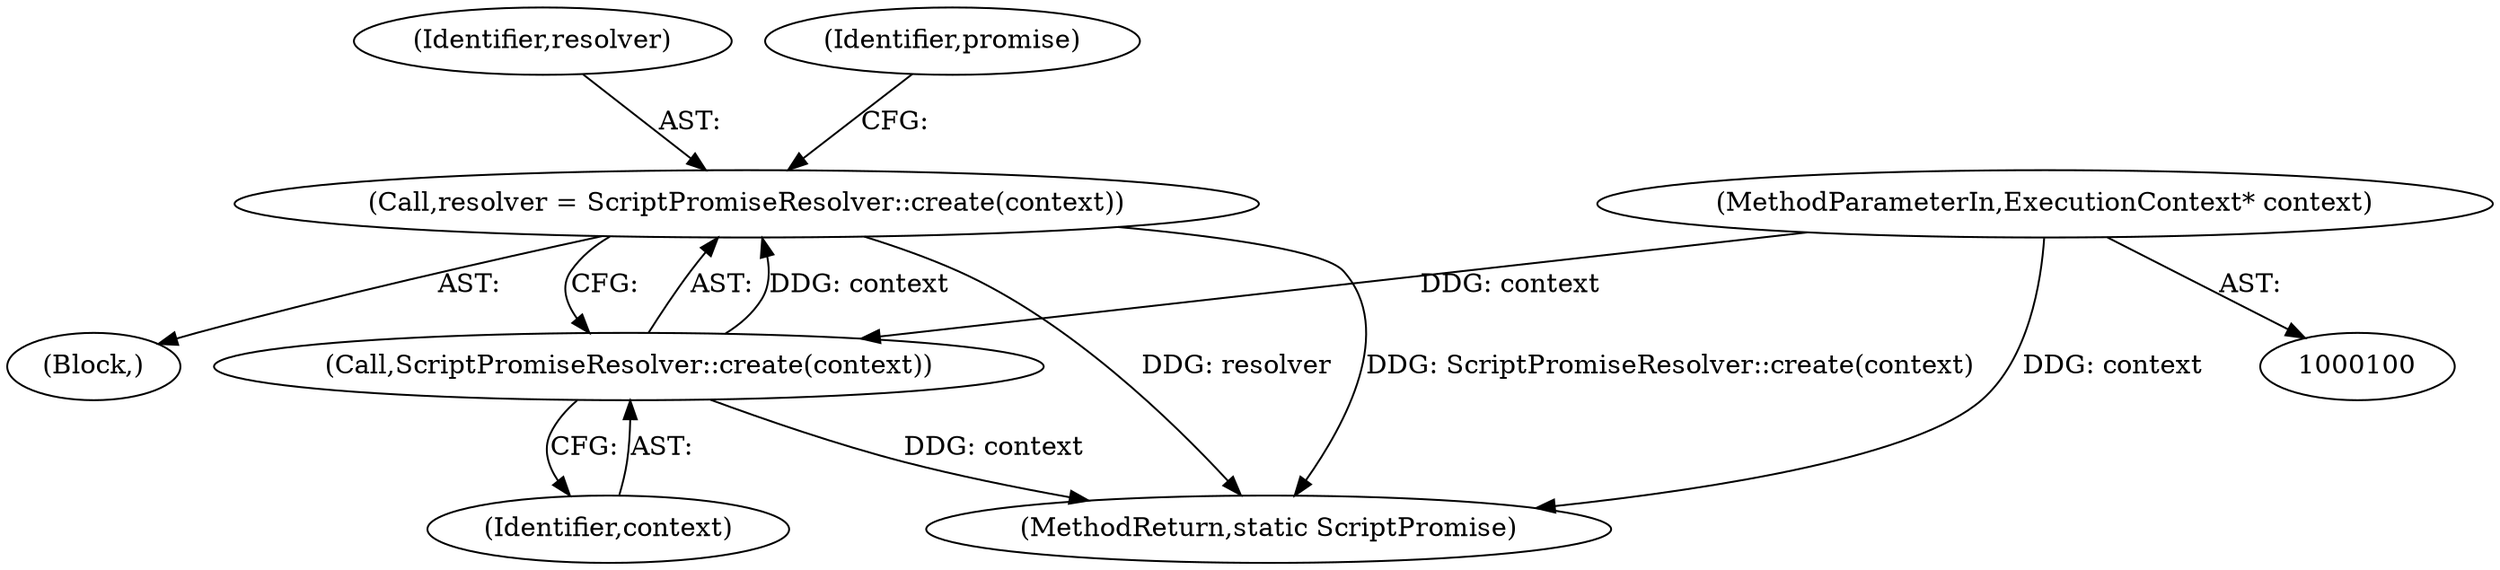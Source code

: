 digraph "0_Chrome_e9c887a80115ddc5c011380f132fe4b36359caf0_0@API" {
"1000105" [label="(Call,resolver = ScriptPromiseResolver::create(context))"];
"1000107" [label="(Call,ScriptPromiseResolver::create(context))"];
"1000101" [label="(MethodParameterIn,ExecutionContext* context)"];
"1000106" [label="(Identifier,resolver)"];
"1000105" [label="(Call,resolver = ScriptPromiseResolver::create(context))"];
"1000101" [label="(MethodParameterIn,ExecutionContext* context)"];
"1000131" [label="(MethodReturn,static ScriptPromise)"];
"1000108" [label="(Identifier,context)"];
"1000107" [label="(Call,ScriptPromiseResolver::create(context))"];
"1000103" [label="(Block,)"];
"1000111" [label="(Identifier,promise)"];
"1000105" -> "1000103"  [label="AST: "];
"1000105" -> "1000107"  [label="CFG: "];
"1000106" -> "1000105"  [label="AST: "];
"1000107" -> "1000105"  [label="AST: "];
"1000111" -> "1000105"  [label="CFG: "];
"1000105" -> "1000131"  [label="DDG: ScriptPromiseResolver::create(context)"];
"1000105" -> "1000131"  [label="DDG: resolver"];
"1000107" -> "1000105"  [label="DDG: context"];
"1000107" -> "1000108"  [label="CFG: "];
"1000108" -> "1000107"  [label="AST: "];
"1000107" -> "1000131"  [label="DDG: context"];
"1000101" -> "1000107"  [label="DDG: context"];
"1000101" -> "1000100"  [label="AST: "];
"1000101" -> "1000131"  [label="DDG: context"];
}

